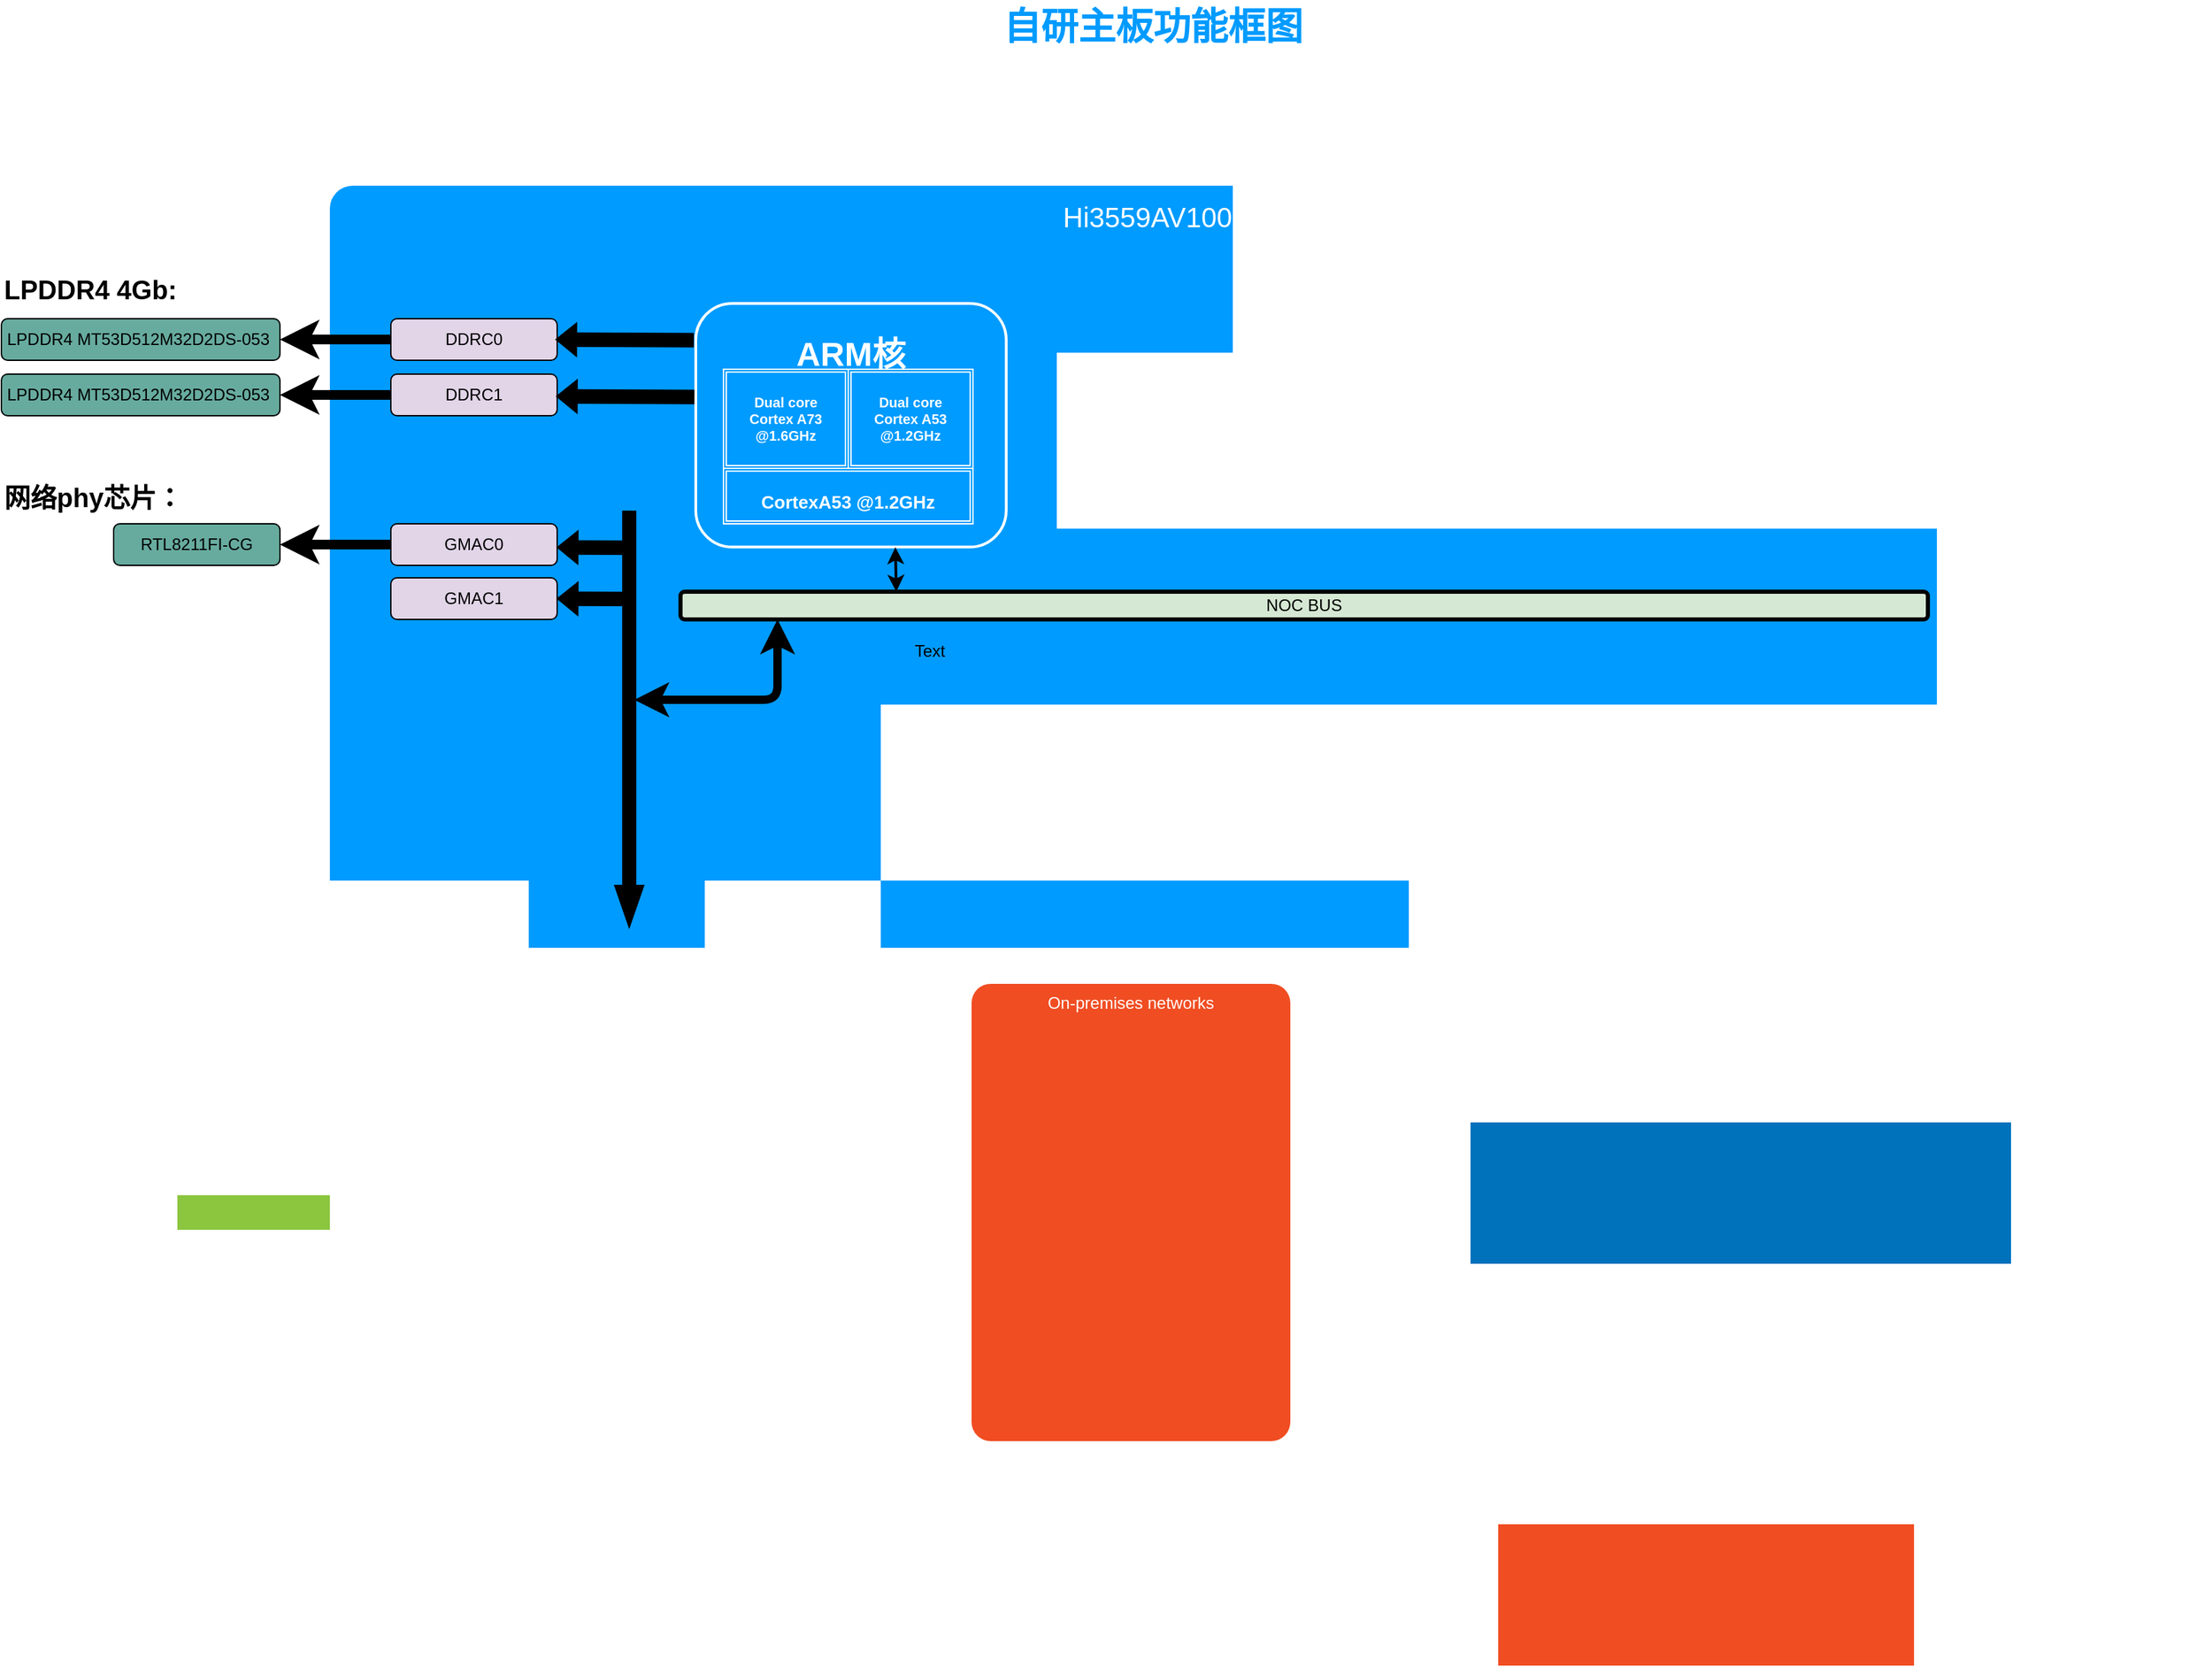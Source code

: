 <mxfile version="13.1.3" type="github">
  <diagram name="Page-1" id="7a6c530e-6e37-e111-ec74-82921da8cc10">
    <mxGraphModel dx="1422" dy="762" grid="1" gridSize="10" guides="1" tooltips="1" connect="1" arrows="1" fold="1" page="1" pageScale="1.5" pageWidth="1169" pageHeight="826" background="none" math="0" shadow="0">
      <root>
        <mxCell id="0" style=";html=1;" />
        <mxCell id="1" style=";html=1;" parent="0" />
        <mxCell id="23046e2b9bb16c14-116" value="Hi3559AV100" style="whiteSpace=wrap;html=1;rounded=1;shadow=0;strokeColor=none;strokeWidth=2;fillColor=#009BFF;fontSize=20;fontColor=#FFFFFF;align=center;arcSize=3;verticalAlign=top;spacingTop=4;" parent="1" vertex="1">
          <mxGeometry x="287" y="154" width="1180" height="550" as="geometry" />
        </mxCell>
        <mxCell id="23046e2b9bb16c14-28" value="On-premises networks" style="rounded=1;whiteSpace=wrap;html=1;shadow=0;strokeWidth=2;fillColor=#F04D22;fontSize=12;fontColor=#FFFFFF;align=center;strokeColor=none;arcSize=6;verticalAlign=top;" parent="1" vertex="1">
          <mxGeometry x="750" y="730" width="230" height="330" as="geometry" />
        </mxCell>
        <mxCell id="23046e2b9bb16c14-50" value="&lt;h1&gt;&lt;b style=&quot;color: rgb(255 , 255 , 255)&quot;&gt;ARM核&lt;/b&gt;&lt;/h1&gt;" style="rounded=1;whiteSpace=wrap;html=1;shadow=0;strokeWidth=2;fillColor=none;fontSize=12;fontColor=#000000;align=center;strokeColor=#FFFFFF;verticalAlign=top;" parent="1" vertex="1">
          <mxGeometry x="551" y="239" width="224" height="175.75" as="geometry" />
        </mxCell>
        <mxCell id="23046e2b9bb16c14-84" value="" style="rounded=0;whiteSpace=wrap;html=1;shadow=0;strokeWidth=2;fillColor=#F04D22;fontSize=12;fontColor=#FFFFFF;align=center;strokeColor=none;arcSize=6;verticalAlign=top;" parent="1" vertex="1">
          <mxGeometry x="1130" y="1120" width="300" height="102" as="geometry" />
        </mxCell>
        <mxCell id="23046e2b9bb16c14-85" value="" style="rounded=0;whiteSpace=wrap;html=1;shadow=0;strokeWidth=2;fillColor=#8BC63E;fontSize=12;fontColor=#FFFFFF;align=center;strokeColor=none;arcSize=6;verticalAlign=top;" parent="1" vertex="1">
          <mxGeometry x="177" y="882.5" width="110" height="25" as="geometry" />
        </mxCell>
        <mxCell id="23046e2b9bb16c14-86" value="" style="rounded=0;whiteSpace=wrap;html=1;shadow=0;strokeWidth=2;fillColor=#0072BC;fontSize=12;fontColor=#FFFFFF;align=center;strokeColor=none;arcSize=3;verticalAlign=top;" parent="1" vertex="1">
          <mxGeometry x="1110" y="830" width="390" height="102" as="geometry" />
        </mxCell>
        <mxCell id="23046e2b9bb16c14-114" value="自研主板功能框图" style="text;html=1;strokeColor=none;fillColor=none;align=center;verticalAlign=middle;whiteSpace=wrap;rounded=0;shadow=0;fontSize=27;fontColor=#009BFF;fontStyle=1" parent="1" vertex="1">
          <mxGeometry x="118" y="20" width="1526" height="40" as="geometry" />
        </mxCell>
        <mxCell id="d0uxPwlX2UspknhCcL_q-5" value="&lt;div style=&quot;font-size: 10px&quot;&gt;&lt;font style=&quot;font-size: 10px&quot;&gt;Dual core&lt;/font&gt;&lt;/div&gt;&lt;div style=&quot;font-size: 10px&quot;&gt;&lt;font style=&quot;font-size: 10px&quot;&gt;Cortex A73&lt;/font&gt;&lt;/div&gt;&lt;div style=&quot;font-size: 10px&quot;&gt;&lt;font style=&quot;font-size: 10px&quot;&gt;@1.6GHz&lt;/font&gt;&lt;/div&gt;" style="shape=ext;double=1;rounded=1;whiteSpace=wrap;html=1;fillColor=none;fontSize=27;fontColor=#FFFFFF;labelBackgroundColor=none;strokeColor=#FFFFFF;arcSize=0;fontStyle=1" parent="1" vertex="1">
          <mxGeometry x="571" y="286.5" width="90" height="71.5" as="geometry" />
        </mxCell>
        <mxCell id="d0uxPwlX2UspknhCcL_q-6" value="&lt;div style=&quot;font-size: 10px&quot;&gt;&lt;font style=&quot;font-size: 10px&quot;&gt;Dual core&lt;/font&gt;&lt;/div&gt;&lt;div style=&quot;font-size: 10px&quot;&gt;&lt;font style=&quot;font-size: 10px&quot;&gt;Cortex A53&lt;/font&gt;&lt;/div&gt;&lt;div style=&quot;font-size: 10px&quot;&gt;&lt;font style=&quot;font-size: 10px&quot;&gt;@1.2GHz&lt;/font&gt;&lt;/div&gt;" style="shape=ext;double=1;rounded=1;whiteSpace=wrap;html=1;fillColor=none;fontSize=27;fontColor=#FFFFFF;labelBackgroundColor=none;strokeColor=#FFFFFF;arcSize=0;fontStyle=1" parent="1" vertex="1">
          <mxGeometry x="661" y="286.5" width="90" height="71.5" as="geometry" />
        </mxCell>
        <mxCell id="d0uxPwlX2UspknhCcL_q-7" value="&lt;div&gt;&lt;font style=&quot;font-size: 13px&quot;&gt;CortexA53 @1.2GHz&lt;/font&gt;&lt;/div&gt;" style="shape=ext;double=1;rounded=1;whiteSpace=wrap;html=1;fillColor=none;fontSize=27;fontColor=#FFFFFF;labelBackgroundColor=none;strokeColor=#FFFFFF;arcSize=0;fontStyle=1" parent="1" vertex="1">
          <mxGeometry x="571" y="358" width="180" height="40" as="geometry" />
        </mxCell>
        <mxCell id="Mv4ZrgfnmBRwQUOOTOrC-1" value="NOC BUS" style="rounded=1;whiteSpace=wrap;html=1;fillColor=#d5e8d4;strokeColor=#000000;strokeWidth=3;" parent="1" vertex="1">
          <mxGeometry x="540" y="447" width="900" height="20" as="geometry" />
        </mxCell>
        <mxCell id="Mv4ZrgfnmBRwQUOOTOrC-4" value="" style="endArrow=classic;startArrow=classic;html=1;exitX=0.173;exitY=0;exitDx=0;exitDy=0;exitPerimeter=0;strokeWidth=2;entryX=0.643;entryY=1.001;entryDx=0;entryDy=0;entryPerimeter=0;" parent="1" source="Mv4ZrgfnmBRwQUOOTOrC-1" target="23046e2b9bb16c14-50" edge="1">
          <mxGeometry width="50" height="50" relative="1" as="geometry">
            <mxPoint x="490" y="467" as="sourcePoint" />
            <mxPoint x="540" y="417" as="targetPoint" />
          </mxGeometry>
        </mxCell>
        <mxCell id="Mv4ZrgfnmBRwQUOOTOrC-6" value="" style="html=1;shadow=0;dashed=0;align=center;verticalAlign=middle;shape=mxgraph.arrows2.arrow;dy=0.6;dx=26;direction=south;notch=0;strokeColor=#000000;strokeWidth=3;fillColor=#000000;" parent="1" vertex="1">
          <mxGeometry x="494" y="390" width="18" height="296" as="geometry" />
        </mxCell>
        <mxCell id="Mv4ZrgfnmBRwQUOOTOrC-8" value="" style="endArrow=classic;startArrow=classic;html=1;strokeWidth=6;jumpSize=7;exitX=0;exitY=0;exitDx=135;exitDy=5.4;exitPerimeter=0;" parent="1" source="Mv4ZrgfnmBRwQUOOTOrC-6" edge="1">
          <mxGeometry width="50" height="50" relative="1" as="geometry">
            <mxPoint x="560" y="517" as="sourcePoint" />
            <mxPoint x="610" y="467" as="targetPoint" />
            <Array as="points">
              <mxPoint x="610" y="525" />
            </Array>
          </mxGeometry>
        </mxCell>
        <mxCell id="Mv4ZrgfnmBRwQUOOTOrC-26" value="" style="edgeStyle=orthogonalEdgeStyle;rounded=0;jumpSize=7;orthogonalLoop=1;jettySize=auto;html=1;strokeWidth=7;fillColor=#000000;" parent="1" source="Mv4ZrgfnmBRwQUOOTOrC-9" target="Mv4ZrgfnmBRwQUOOTOrC-25" edge="1">
          <mxGeometry relative="1" as="geometry" />
        </mxCell>
        <mxCell id="Mv4ZrgfnmBRwQUOOTOrC-9" value="DDRC0" style="rounded=1;whiteSpace=wrap;html=1;strokeColor=#000000;strokeWidth=1;fillColor=#e1d5e7;" parent="1" vertex="1">
          <mxGeometry x="331" y="250" width="120" height="30" as="geometry" />
        </mxCell>
        <mxCell id="Mv4ZrgfnmBRwQUOOTOrC-25" value="&lt;div&gt;LPDDR4&amp;nbsp;&lt;span&gt;MT53D512M&lt;/span&gt;&lt;span&gt;32D2DS-053&amp;nbsp;&lt;/span&gt;&lt;/div&gt;" style="rounded=1;whiteSpace=wrap;html=1;strokeColor=#000000;strokeWidth=1;fillColor=#67AB9F;" parent="1" vertex="1">
          <mxGeometry x="50" y="250" width="201" height="30" as="geometry" />
        </mxCell>
        <mxCell id="Mv4ZrgfnmBRwQUOOTOrC-22" value="" style="edgeStyle=orthogonalEdgeStyle;rounded=0;jumpSize=7;orthogonalLoop=1;jettySize=auto;html=1;strokeWidth=7;fillColor=#000000;" parent="1" source="Mv4ZrgfnmBRwQUOOTOrC-10" target="Mv4ZrgfnmBRwQUOOTOrC-21" edge="1">
          <mxGeometry relative="1" as="geometry" />
        </mxCell>
        <mxCell id="Mv4ZrgfnmBRwQUOOTOrC-10" value="DDRC1" style="rounded=1;whiteSpace=wrap;html=1;strokeColor=#000000;strokeWidth=1;fillColor=#e1d5e7;" parent="1" vertex="1">
          <mxGeometry x="331" y="290" width="120" height="30" as="geometry" />
        </mxCell>
        <mxCell id="Mv4ZrgfnmBRwQUOOTOrC-21" value="LPDDR4&amp;nbsp;MT53D512M32D2DS-053&amp;nbsp;" style="rounded=1;whiteSpace=wrap;html=1;strokeColor=#000000;strokeWidth=1;fillColor=#67AB9F;" parent="1" vertex="1">
          <mxGeometry x="50" y="290" width="201" height="30" as="geometry" />
        </mxCell>
        <mxCell id="Mv4ZrgfnmBRwQUOOTOrC-14" value="" style="shape=flexArrow;endArrow=classic;html=1;strokeWidth=1;exitX=0.005;exitY=0.151;exitDx=0;exitDy=0;exitPerimeter=0;entryX=1;entryY=0.5;entryDx=0;entryDy=0;fillColor=#000000;strokeColor=none;endWidth=14.286;endSize=4.962;width=10.476;" parent="1" edge="1">
          <mxGeometry width="50" height="50" relative="1" as="geometry">
            <mxPoint x="550.12" y="265.538" as="sourcePoint" />
            <mxPoint x="449" y="265" as="targetPoint" />
          </mxGeometry>
        </mxCell>
        <mxCell id="Mv4ZrgfnmBRwQUOOTOrC-18" value="" style="shape=flexArrow;endArrow=classic;html=1;strokeWidth=1;exitX=0.005;exitY=0.151;exitDx=0;exitDy=0;exitPerimeter=0;entryX=1;entryY=0.5;entryDx=0;entryDy=0;fillColor=#000000;strokeColor=none;endWidth=14.286;endSize=4.962;width=10.476;" parent="1" edge="1">
          <mxGeometry width="50" height="50" relative="1" as="geometry">
            <mxPoint x="550.56" y="306.538" as="sourcePoint" />
            <mxPoint x="449.44" y="306" as="targetPoint" />
          </mxGeometry>
        </mxCell>
        <mxCell id="Mv4ZrgfnmBRwQUOOTOrC-30" value="" style="edgeStyle=orthogonalEdgeStyle;rounded=0;jumpSize=7;orthogonalLoop=1;jettySize=auto;html=1;strokeWidth=7;fillColor=#000000;" parent="1" source="Mv4ZrgfnmBRwQUOOTOrC-27" target="Mv4ZrgfnmBRwQUOOTOrC-29" edge="1">
          <mxGeometry relative="1" as="geometry" />
        </mxCell>
        <mxCell id="Mv4ZrgfnmBRwQUOOTOrC-27" value="GMAC0" style="rounded=1;whiteSpace=wrap;html=1;strokeColor=#000000;strokeWidth=1;fillColor=#e1d5e7;" parent="1" vertex="1">
          <mxGeometry x="331" y="398" width="120" height="30" as="geometry" />
        </mxCell>
        <mxCell id="Mv4ZrgfnmBRwQUOOTOrC-29" value="RTL8211FI-CG" style="rounded=1;whiteSpace=wrap;html=1;strokeColor=#000000;strokeWidth=1;fillColor=#67AB9F;" parent="1" vertex="1">
          <mxGeometry x="131" y="398" width="120" height="30" as="geometry" />
        </mxCell>
        <mxCell id="Mv4ZrgfnmBRwQUOOTOrC-28" value="GMAC1" style="rounded=1;whiteSpace=wrap;html=1;strokeColor=#000000;strokeWidth=1;fillColor=#e1d5e7;" parent="1" vertex="1">
          <mxGeometry x="331" y="437" width="120" height="30" as="geometry" />
        </mxCell>
        <mxCell id="Mv4ZrgfnmBRwQUOOTOrC-33" value="&lt;b&gt;&lt;font style=&quot;font-size: 19px&quot;&gt;LPDDR4 4Gb:&lt;/font&gt;&lt;/b&gt;" style="text;html=1;strokeColor=none;fillColor=none;align=left;verticalAlign=middle;whiteSpace=wrap;rounded=0;" parent="1" vertex="1">
          <mxGeometry x="50" y="210" width="144.5" height="40" as="geometry" />
        </mxCell>
        <mxCell id="DTykmbCHgorcb7IWtGqV-1" value="" style="shape=flexArrow;endArrow=classic;html=1;strokeWidth=1;exitX=0.005;exitY=0.151;exitDx=0;exitDy=0;exitPerimeter=0;fillColor=#000000;strokeColor=none;endWidth=14.286;endSize=4.962;width=10.476;" edge="1" parent="1">
          <mxGeometry width="50" height="50" relative="1" as="geometry">
            <mxPoint x="501.12" y="415.288" as="sourcePoint" />
            <mxPoint x="450" y="415" as="targetPoint" />
          </mxGeometry>
        </mxCell>
        <mxCell id="DTykmbCHgorcb7IWtGqV-2" value="" style="shape=flexArrow;endArrow=classic;html=1;strokeWidth=1;exitX=0.005;exitY=0.151;exitDx=0;exitDy=0;exitPerimeter=0;fillColor=#000000;strokeColor=none;endWidth=14.286;endSize=4.962;width=10.476;" edge="1" parent="1">
          <mxGeometry width="50" height="50" relative="1" as="geometry">
            <mxPoint x="501.12" y="452.288" as="sourcePoint" />
            <mxPoint x="450" y="452" as="targetPoint" />
          </mxGeometry>
        </mxCell>
        <mxCell id="DTykmbCHgorcb7IWtGqV-3" value="Text" style="text;html=1;strokeColor=none;fillColor=none;align=center;verticalAlign=middle;whiteSpace=wrap;rounded=0;" vertex="1" parent="1">
          <mxGeometry x="700" y="480" width="40" height="20" as="geometry" />
        </mxCell>
        <mxCell id="DTykmbCHgorcb7IWtGqV-4" value="&lt;b&gt;&lt;font style=&quot;font-size: 19px&quot;&gt;网络phy芯片：&lt;/font&gt;&lt;/b&gt;" style="text;html=1;strokeColor=none;fillColor=none;align=left;verticalAlign=middle;whiteSpace=wrap;rounded=0;" vertex="1" parent="1">
          <mxGeometry x="50" y="360" width="144.5" height="40" as="geometry" />
        </mxCell>
      </root>
    </mxGraphModel>
  </diagram>
</mxfile>
